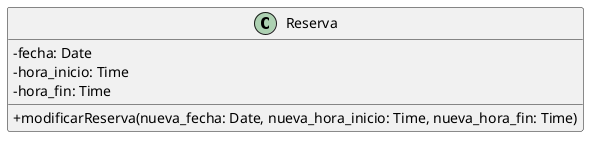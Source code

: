 @startuml
skinparam classAttributeIconSize 0

class Reserva {
  -fecha: Date
  -hora_inicio: Time
  -hora_fin: Time
  +modificarReserva(nueva_fecha: Date, nueva_hora_inicio: Time, nueva_hora_fin: Time)
}
@enduml
